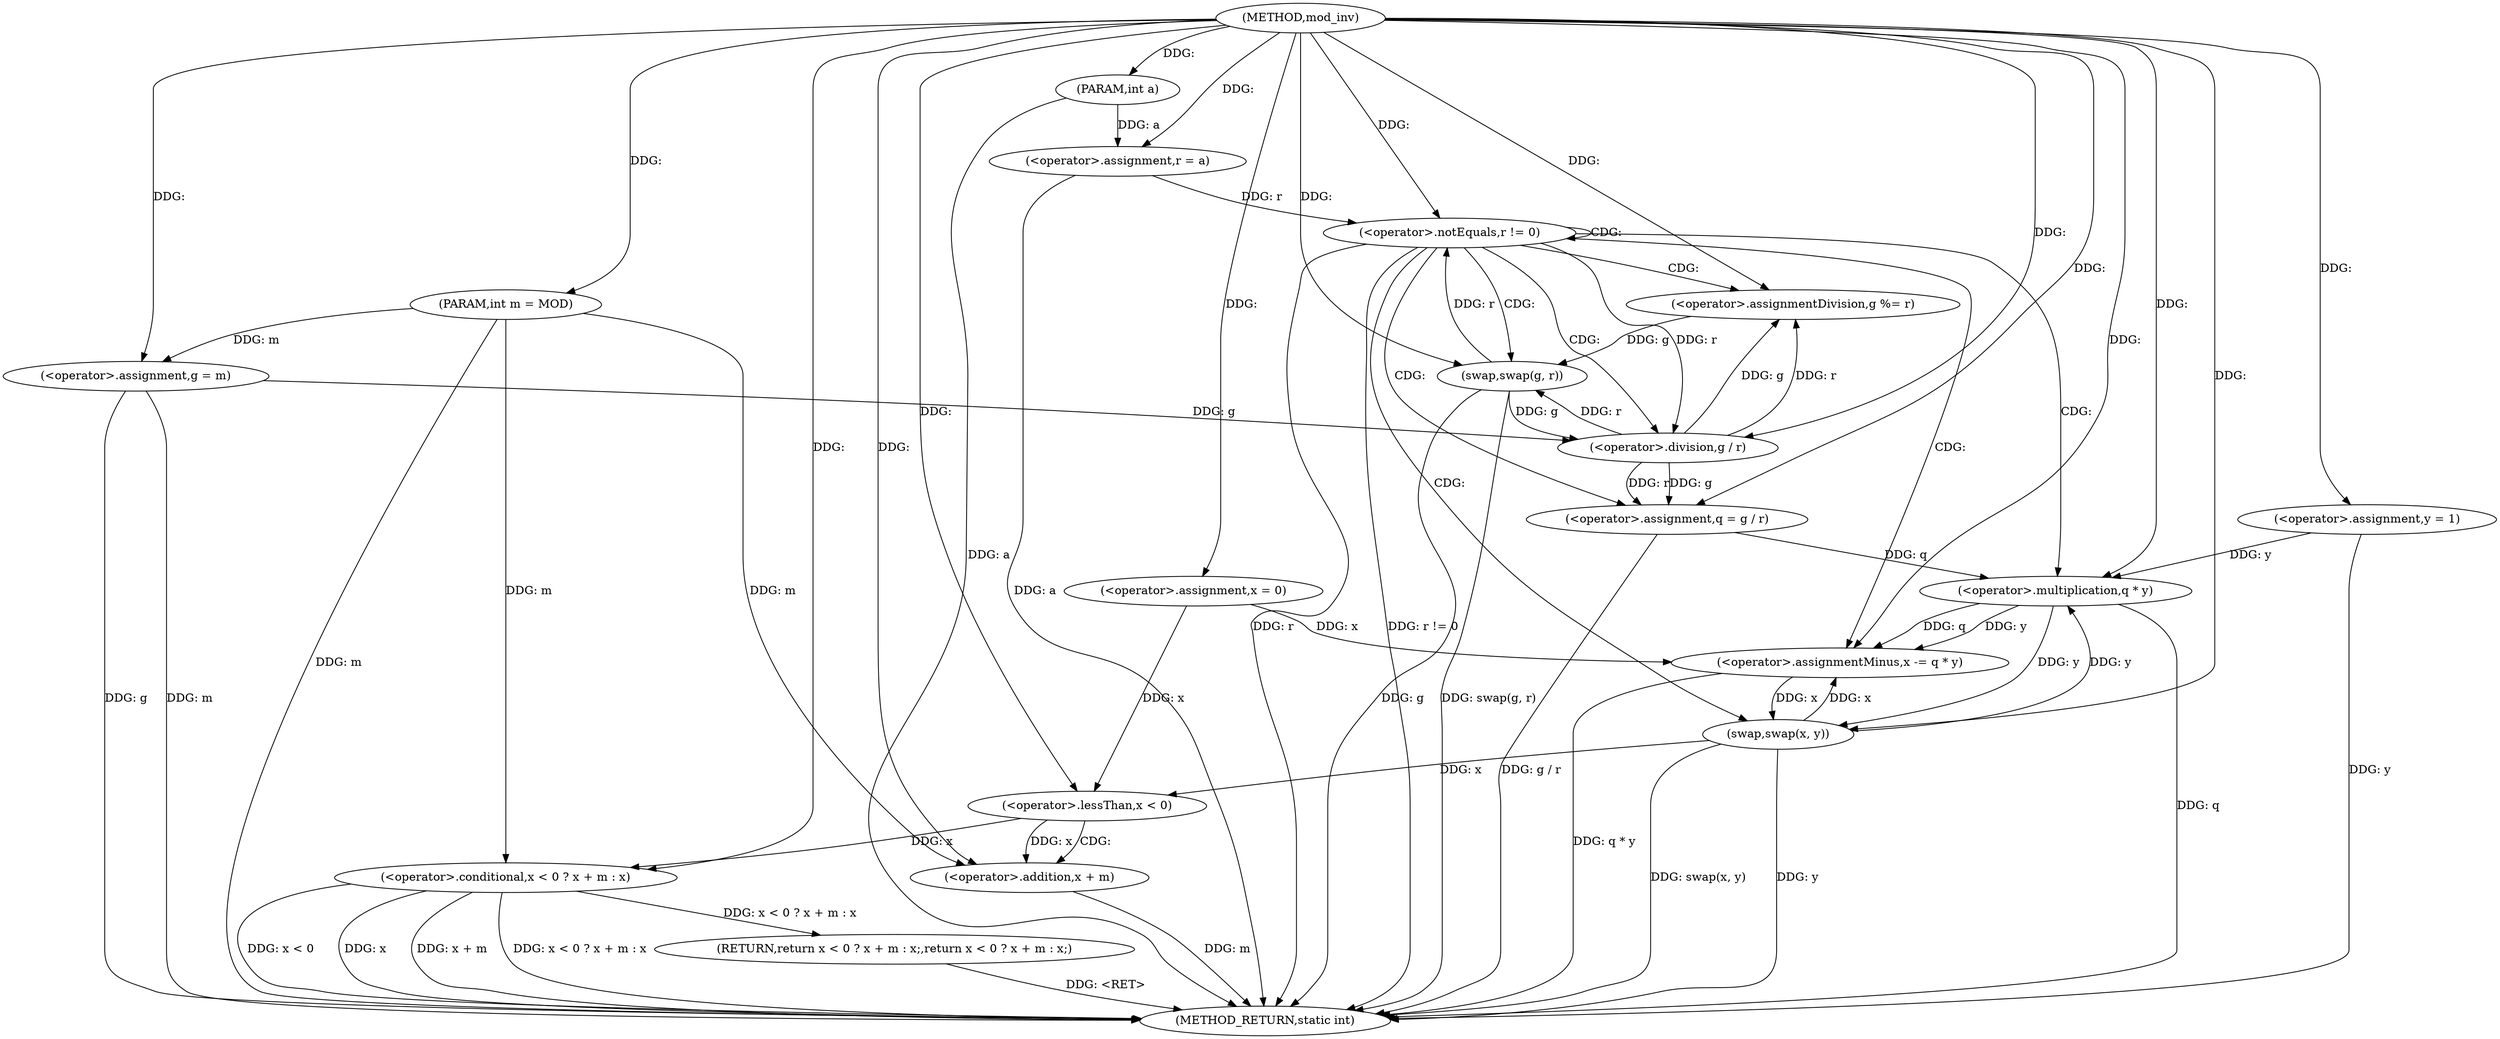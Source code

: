 digraph "mod_inv" {  
"1000804" [label = "(METHOD,mod_inv)" ]
"1000858" [label = "(METHOD_RETURN,static int)" ]
"1000805" [label = "(PARAM,int a)" ]
"1000806" [label = "(PARAM,int m = MOD)" ]
"1000809" [label = "(<operator>.assignment,g = m)" ]
"1000813" [label = "(<operator>.assignment,r = a)" ]
"1000817" [label = "(<operator>.assignment,x = 0)" ]
"1000821" [label = "(<operator>.assignment,y = 1)" ]
"1000849" [label = "(RETURN,return x < 0 ? x + m : x;,return x < 0 ? x + m : x;)" ]
"1000825" [label = "(<operator>.notEquals,r != 0)" ]
"1000850" [label = "(<operator>.conditional,x < 0 ? x + m : x)" ]
"1000830" [label = "(<operator>.assignment,q = g / r)" ]
"1000835" [label = "(<operator>.assignmentDivision,g %= r)" ]
"1000838" [label = "(swap,swap(g, r))" ]
"1000841" [label = "(<operator>.assignmentMinus,x -= q * y)" ]
"1000846" [label = "(swap,swap(x, y))" ]
"1000851" [label = "(<operator>.lessThan,x < 0)" ]
"1000854" [label = "(<operator>.addition,x + m)" ]
"1000832" [label = "(<operator>.division,g / r)" ]
"1000843" [label = "(<operator>.multiplication,q * y)" ]
  "1000849" -> "1000858"  [ label = "DDG: <RET>"] 
  "1000805" -> "1000858"  [ label = "DDG: a"] 
  "1000806" -> "1000858"  [ label = "DDG: m"] 
  "1000809" -> "1000858"  [ label = "DDG: g"] 
  "1000809" -> "1000858"  [ label = "DDG: m"] 
  "1000813" -> "1000858"  [ label = "DDG: a"] 
  "1000821" -> "1000858"  [ label = "DDG: y"] 
  "1000825" -> "1000858"  [ label = "DDG: r"] 
  "1000825" -> "1000858"  [ label = "DDG: r != 0"] 
  "1000850" -> "1000858"  [ label = "DDG: x < 0"] 
  "1000850" -> "1000858"  [ label = "DDG: x"] 
  "1000854" -> "1000858"  [ label = "DDG: m"] 
  "1000850" -> "1000858"  [ label = "DDG: x + m"] 
  "1000850" -> "1000858"  [ label = "DDG: x < 0 ? x + m : x"] 
  "1000830" -> "1000858"  [ label = "DDG: g / r"] 
  "1000838" -> "1000858"  [ label = "DDG: g"] 
  "1000838" -> "1000858"  [ label = "DDG: swap(g, r)"] 
  "1000843" -> "1000858"  [ label = "DDG: q"] 
  "1000841" -> "1000858"  [ label = "DDG: q * y"] 
  "1000846" -> "1000858"  [ label = "DDG: y"] 
  "1000846" -> "1000858"  [ label = "DDG: swap(x, y)"] 
  "1000804" -> "1000805"  [ label = "DDG: "] 
  "1000804" -> "1000806"  [ label = "DDG: "] 
  "1000806" -> "1000809"  [ label = "DDG: m"] 
  "1000804" -> "1000809"  [ label = "DDG: "] 
  "1000805" -> "1000813"  [ label = "DDG: a"] 
  "1000804" -> "1000813"  [ label = "DDG: "] 
  "1000804" -> "1000817"  [ label = "DDG: "] 
  "1000804" -> "1000821"  [ label = "DDG: "] 
  "1000850" -> "1000849"  [ label = "DDG: x < 0 ? x + m : x"] 
  "1000851" -> "1000850"  [ label = "DDG: x"] 
  "1000804" -> "1000850"  [ label = "DDG: "] 
  "1000806" -> "1000850"  [ label = "DDG: m"] 
  "1000813" -> "1000825"  [ label = "DDG: r"] 
  "1000838" -> "1000825"  [ label = "DDG: r"] 
  "1000804" -> "1000825"  [ label = "DDG: "] 
  "1000832" -> "1000830"  [ label = "DDG: r"] 
  "1000832" -> "1000830"  [ label = "DDG: g"] 
  "1000832" -> "1000835"  [ label = "DDG: r"] 
  "1000804" -> "1000835"  [ label = "DDG: "] 
  "1000843" -> "1000841"  [ label = "DDG: q"] 
  "1000843" -> "1000841"  [ label = "DDG: y"] 
  "1000804" -> "1000830"  [ label = "DDG: "] 
  "1000832" -> "1000835"  [ label = "DDG: g"] 
  "1000835" -> "1000838"  [ label = "DDG: g"] 
  "1000804" -> "1000838"  [ label = "DDG: "] 
  "1000832" -> "1000838"  [ label = "DDG: r"] 
  "1000817" -> "1000841"  [ label = "DDG: x"] 
  "1000846" -> "1000841"  [ label = "DDG: x"] 
  "1000804" -> "1000841"  [ label = "DDG: "] 
  "1000841" -> "1000846"  [ label = "DDG: x"] 
  "1000804" -> "1000846"  [ label = "DDG: "] 
  "1000843" -> "1000846"  [ label = "DDG: y"] 
  "1000817" -> "1000851"  [ label = "DDG: x"] 
  "1000846" -> "1000851"  [ label = "DDG: x"] 
  "1000804" -> "1000851"  [ label = "DDG: "] 
  "1000851" -> "1000854"  [ label = "DDG: x"] 
  "1000804" -> "1000854"  [ label = "DDG: "] 
  "1000806" -> "1000854"  [ label = "DDG: m"] 
  "1000809" -> "1000832"  [ label = "DDG: g"] 
  "1000838" -> "1000832"  [ label = "DDG: g"] 
  "1000804" -> "1000832"  [ label = "DDG: "] 
  "1000825" -> "1000832"  [ label = "DDG: r"] 
  "1000830" -> "1000843"  [ label = "DDG: q"] 
  "1000804" -> "1000843"  [ label = "DDG: "] 
  "1000821" -> "1000843"  [ label = "DDG: y"] 
  "1000846" -> "1000843"  [ label = "DDG: y"] 
  "1000825" -> "1000835"  [ label = "CDG: "] 
  "1000825" -> "1000832"  [ label = "CDG: "] 
  "1000825" -> "1000846"  [ label = "CDG: "] 
  "1000825" -> "1000843"  [ label = "CDG: "] 
  "1000825" -> "1000830"  [ label = "CDG: "] 
  "1000825" -> "1000825"  [ label = "CDG: "] 
  "1000825" -> "1000838"  [ label = "CDG: "] 
  "1000825" -> "1000841"  [ label = "CDG: "] 
  "1000851" -> "1000854"  [ label = "CDG: "] 
}
